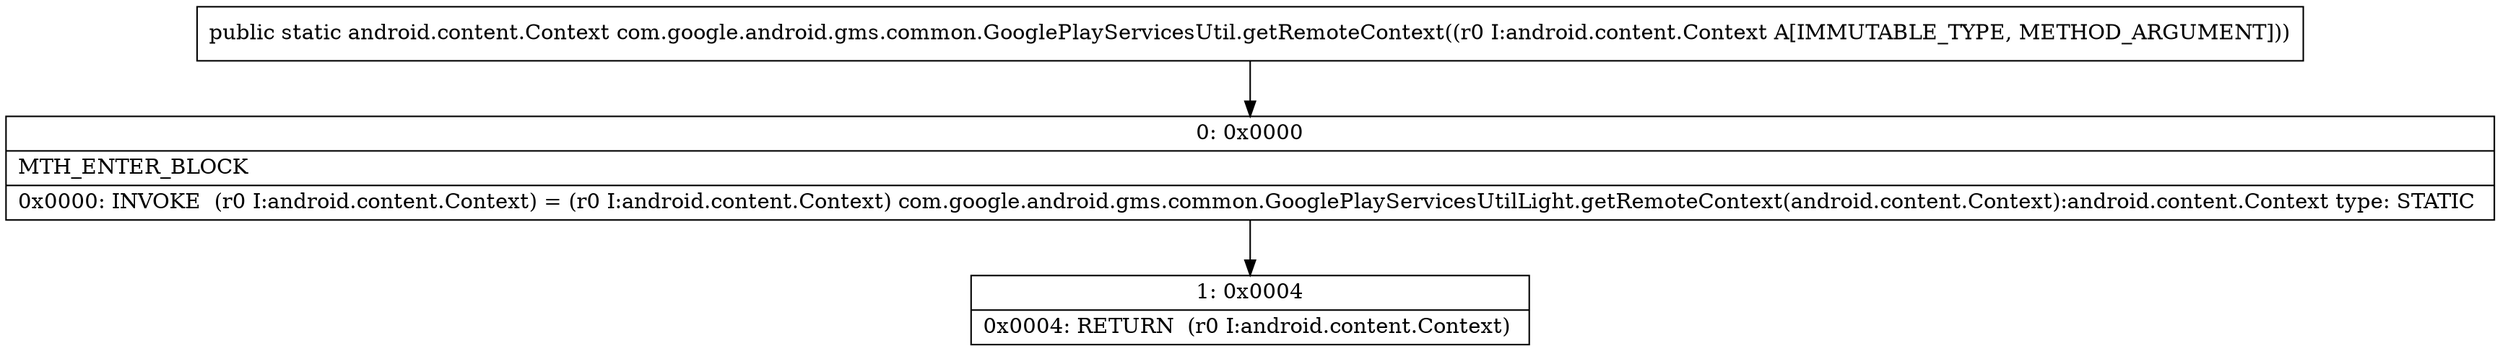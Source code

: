 digraph "CFG forcom.google.android.gms.common.GooglePlayServicesUtil.getRemoteContext(Landroid\/content\/Context;)Landroid\/content\/Context;" {
Node_0 [shape=record,label="{0\:\ 0x0000|MTH_ENTER_BLOCK\l|0x0000: INVOKE  (r0 I:android.content.Context) = (r0 I:android.content.Context) com.google.android.gms.common.GooglePlayServicesUtilLight.getRemoteContext(android.content.Context):android.content.Context type: STATIC \l}"];
Node_1 [shape=record,label="{1\:\ 0x0004|0x0004: RETURN  (r0 I:android.content.Context) \l}"];
MethodNode[shape=record,label="{public static android.content.Context com.google.android.gms.common.GooglePlayServicesUtil.getRemoteContext((r0 I:android.content.Context A[IMMUTABLE_TYPE, METHOD_ARGUMENT])) }"];
MethodNode -> Node_0;
Node_0 -> Node_1;
}

